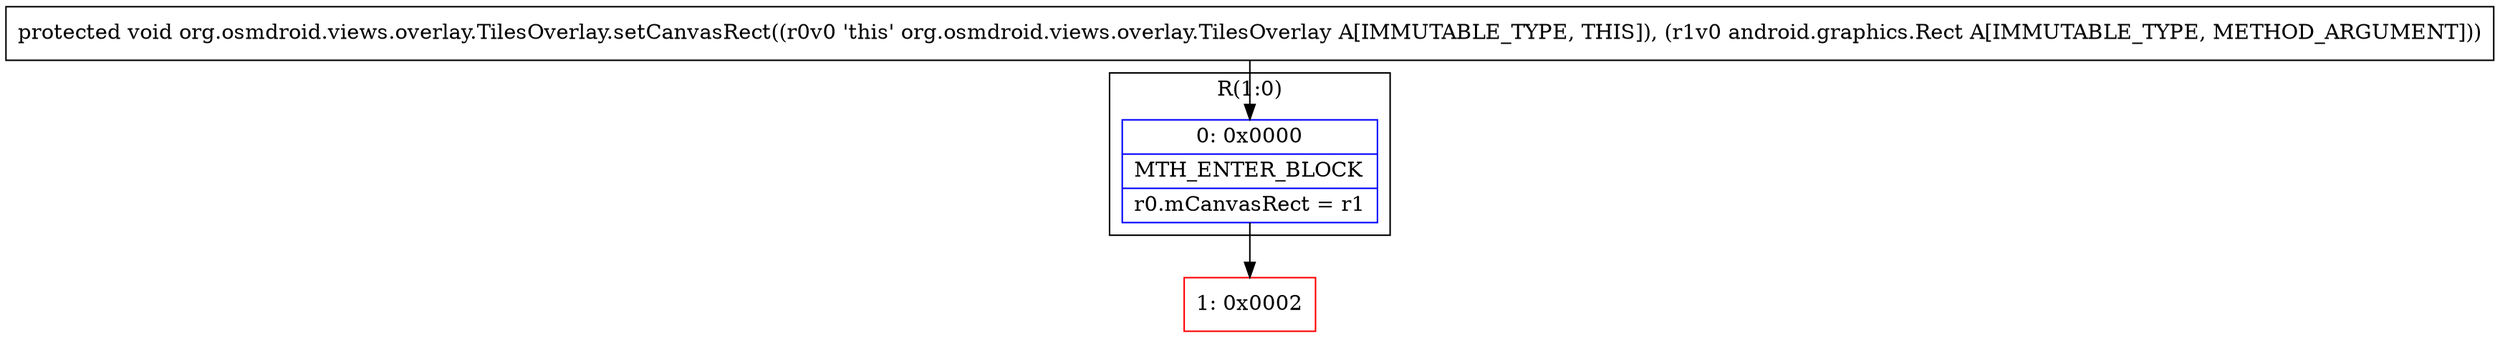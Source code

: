 digraph "CFG fororg.osmdroid.views.overlay.TilesOverlay.setCanvasRect(Landroid\/graphics\/Rect;)V" {
subgraph cluster_Region_107348366 {
label = "R(1:0)";
node [shape=record,color=blue];
Node_0 [shape=record,label="{0\:\ 0x0000|MTH_ENTER_BLOCK\l|r0.mCanvasRect = r1\l}"];
}
Node_1 [shape=record,color=red,label="{1\:\ 0x0002}"];
MethodNode[shape=record,label="{protected void org.osmdroid.views.overlay.TilesOverlay.setCanvasRect((r0v0 'this' org.osmdroid.views.overlay.TilesOverlay A[IMMUTABLE_TYPE, THIS]), (r1v0 android.graphics.Rect A[IMMUTABLE_TYPE, METHOD_ARGUMENT])) }"];
MethodNode -> Node_0;
Node_0 -> Node_1;
}

